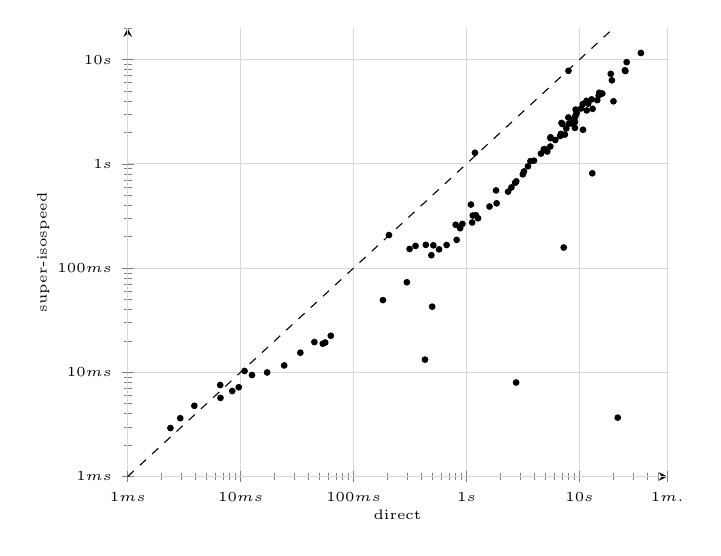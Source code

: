 \begin{tikzpicture}
\begin{axis}[
	font = \tiny,
	axis lines = left,
	axis lines = left,
	grid = major,
	grid style = {draw=gray!30},
	xmode = log,
	ymode = log,
	ymin = 1,
	ymax = 20000,
	xmin = 1,
	xmax = 60000,
	xlabel = {direct},
	ylabel = {super-isospeed},
	label shift = {-6pt},
	% log ticks with fixed point,
	xtick = {0.1, 1, 10, 100, 1000, 10000, 100000, 1000000, 10000000},
	ytick = {0.1, 1, 10, 100, 1000, 10000, 100000, 1000000, 10000000},
	xticklabels = \empty,
	yticklabels = \empty,
	extra x ticks = {0.1, 1, 10, 100, 1000, 10000, 60000, 600000, 1800000, 3600000},
	extra x tick labels = {$100 {\mu}s$, $1 ms$, $10 ms$, $100 ms$, $1 s$, $10 s$, $1 m.$, $10 m.$, $30 m.$, $1 h$},
	extra y ticks = {0.1, 1, 10, 100, 1000, 10000, 60000, 600000, 1800000, 3600000},
	extra y tick labels = {$100 {\mu}s$, $1 ms$, $10 ms$, $100 ms$, $1 s$, $10 s$, $1 m.$, $10 m.$, $30 m.$, $1 h$},
]
	\addplot [only marks, mark size=1pt] coordinates {
		(6852.430, 1937.605)
		(14376.804, 4084.097)
		(10691.389, 3742.691)
		(25503.047, 7765.816)
		(1599.351, 389.414)
		(8028.598, 2418.417)
		(24.294, 11.629)
		(10330.612, 3400.167)
		(488.199, 132.913)
		(8959.259, 2635.821)
		(11960.407, 3778.651)
		(56.090, 19.299)
		(35006.077, 11577.208)
		(5185.400, 1312.345)
		(7257.155, 157.327)
		(21843.171, 3.674)
		(1847.382, 417.802)
		(12987.899, 811.986)
		(13088.334, 3371.878)
		(4940.268, 1384.442)
		(3680.608, 1060.644)
		(9243.094, 3314.235)
		(801.797, 260.231)
		(25266.357, 7891.977)
		(508.258, 165.233)
		(4840.968, 1379.243)
		(7644.854, 2183.945)
		(1825.057, 555.465)
		(919.245, 265.291)
		(2750.664, 7.974)
		(15927.582, 4724.950)
		(1210.633, 321.189)
		(9270.444, 2936.909)
		(20007.622, 3981.211)
		(9111.708, 2211.352)
		(428.567, 13.224)
		(7971.255, 2783.435)
		(8684.677, 2429.278)
		(436.357, 166.974)
		(3497.990, 945.796)
		(6745.294, 1852.440)
		(5542.877, 1797.879)
		(296.393, 73.070)
		(18942.462, 7299.912)
		(4562.093, 1253.464)
		(8686.928, 2645.920)
		(26173.790, 9449.111)
		(878.163, 240.969)
		(5538.878, 1763.352)
		(5519.698, 1465.410)
		(496.328, 42.633)
		(11589.606, 3255.977)
		(6932.827, 2467.294)
		(7993.947, 7804.402)
		(7054.019, 2408.335)
		(3223.538, 844.357)
		(12.612, 9.406)
		(2692.744, 657.910)
		(6110.547, 1693.016)
		(313.207, 152.445)
		(17.163, 9.966)
		(666.431, 166.465)
		(3.892, 4.770)
		(6882.794, 1885.999)
		(2.390, 2.917)
		(11537.348, 4020.861)
		(9466.373, 3077.770)
		(2757.876, 679.006)
		(62.881, 22.423)
		(2497.131, 593.327)
		(33.777, 15.416)
		(9118.117, 2519.535)
		(1121.506, 273.581)
		(8.430, 6.614)
		(181.936, 49.227)
		(1094.707, 406.589)
		(53.403, 18.795)
		(44.997, 19.496)
		(7420.981, 1909.097)
		(2.919, 3.626)
		(14960.447, 4803.135)
		(9.620, 7.183)
		(571.416, 151.174)
		(1264.297, 300.465)
		(14810.110, 4525.648)
		(10.826, 10.297)
		(1137.317, 319.126)
		(205.781, 207.334)
		(19364.489, 6328.273)
		(353.700, 163.037)
		(817.935, 186.314)
		(9121.674, 2800.376)
		(6.631, 5.683)
		(1187.304, 1277.027)
		(3955.964, 1072.447)
		(6.595, 7.553)
		(2334.885, 540.737)
		(3151.591, 792.492)
		(12808.519, 4152.357)
		(10750.775, 2122.236)
	};
	\addplot+ [mark=none, black, dashed, domain=1:60000] {x};
\end{axis}
\end{tikzpicture}
